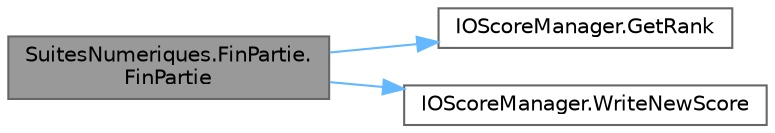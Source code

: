 digraph "SuitesNumeriques.FinPartie.FinPartie"
{
 // LATEX_PDF_SIZE
  bgcolor="transparent";
  edge [fontname=Helvetica,fontsize=10,labelfontname=Helvetica,labelfontsize=10];
  node [fontname=Helvetica,fontsize=10,shape=box,height=0.2,width=0.4];
  rankdir="LR";
  Node1 [id="Node000001",label="SuitesNumeriques.FinPartie.\lFinPartie",height=0.2,width=0.4,color="gray40", fillcolor="grey60", style="filled", fontcolor="black",tooltip="Constructeur, affecte les valeurs des arguments aux attributs et affiche les informations sur scores ..."];
  Node1 -> Node2 [id="edge1_Node000001_Node000002",color="steelblue1",style="solid",tooltip=" "];
  Node2 [id="Node000002",label="IOScoreManager.GetRank",height=0.2,width=0.4,color="grey40", fillcolor="white", style="filled",URL="$class_i_o_score_manager.html#a97e8ed5d78adbc5445560b843e0da3b8",tooltip="Vérifier si un score a sa place dans le fichier."];
  Node1 -> Node3 [id="edge2_Node000001_Node000003",color="steelblue1",style="solid",tooltip=" "];
  Node3 [id="Node000003",label="IOScoreManager.WriteNewScore",height=0.2,width=0.4,color="grey40", fillcolor="white", style="filled",URL="$class_i_o_score_manager.html#a68f2a2192f505881f028344b784cd4cc",tooltip="Ecrit les nouveaux meilleurs scores dans le fichier correspondant au type de suite."];
}
